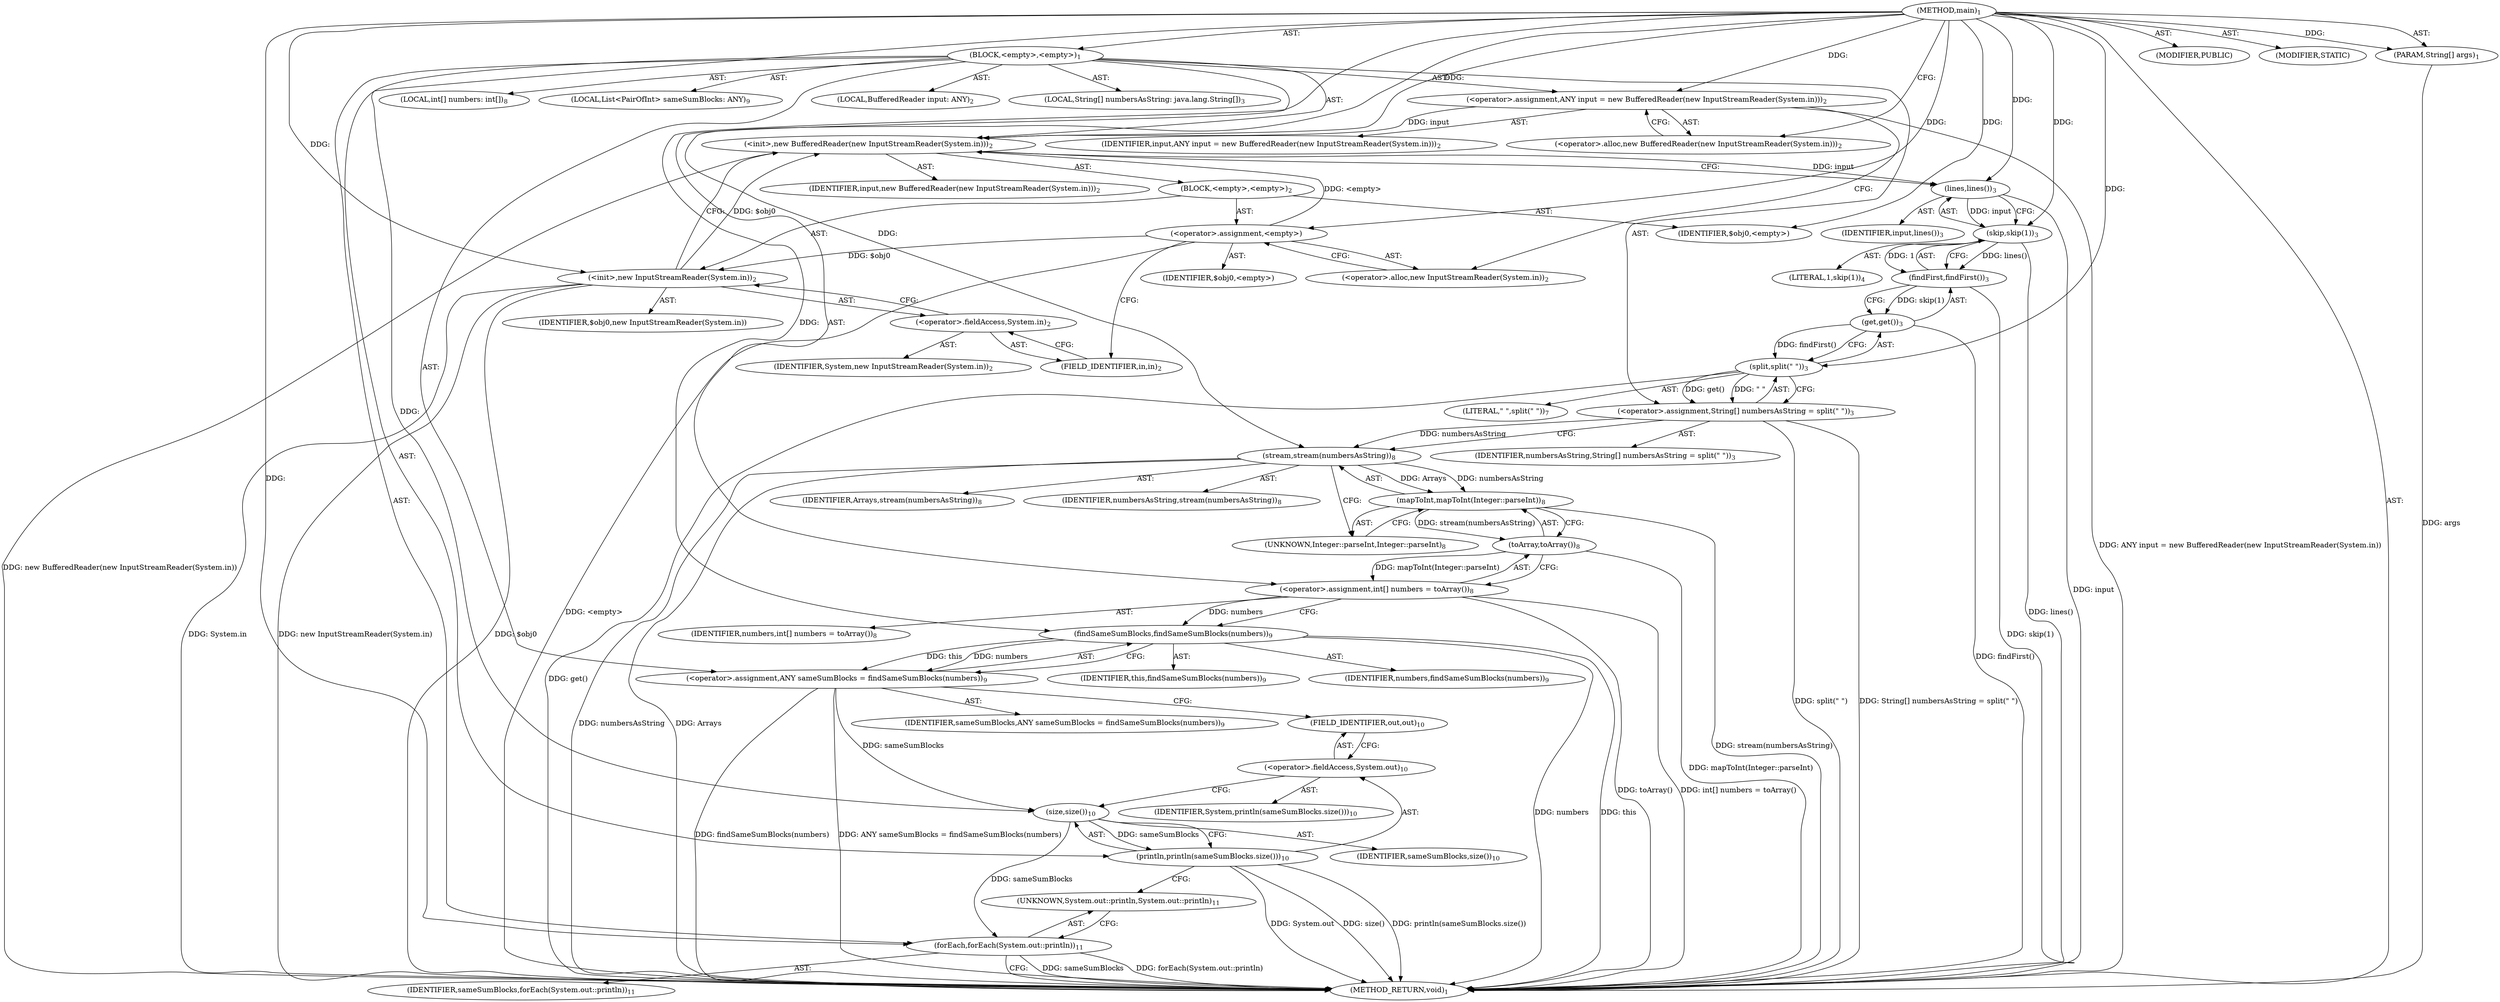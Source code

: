 digraph "main" {  
"19" [label = <(METHOD,main)<SUB>1</SUB>> ]
"20" [label = <(PARAM,String[] args)<SUB>1</SUB>> ]
"21" [label = <(BLOCK,&lt;empty&gt;,&lt;empty&gt;)<SUB>1</SUB>> ]
"4" [label = <(LOCAL,BufferedReader input: ANY)<SUB>2</SUB>> ]
"22" [label = <(&lt;operator&gt;.assignment,ANY input = new BufferedReader(new InputStreamReader(System.in)))<SUB>2</SUB>> ]
"23" [label = <(IDENTIFIER,input,ANY input = new BufferedReader(new InputStreamReader(System.in)))<SUB>2</SUB>> ]
"24" [label = <(&lt;operator&gt;.alloc,new BufferedReader(new InputStreamReader(System.in)))<SUB>2</SUB>> ]
"25" [label = <(&lt;init&gt;,new BufferedReader(new InputStreamReader(System.in)))<SUB>2</SUB>> ]
"3" [label = <(IDENTIFIER,input,new BufferedReader(new InputStreamReader(System.in)))<SUB>2</SUB>> ]
"26" [label = <(BLOCK,&lt;empty&gt;,&lt;empty&gt;)<SUB>2</SUB>> ]
"27" [label = <(&lt;operator&gt;.assignment,&lt;empty&gt;)> ]
"28" [label = <(IDENTIFIER,$obj0,&lt;empty&gt;)> ]
"29" [label = <(&lt;operator&gt;.alloc,new InputStreamReader(System.in))<SUB>2</SUB>> ]
"30" [label = <(&lt;init&gt;,new InputStreamReader(System.in))<SUB>2</SUB>> ]
"31" [label = <(IDENTIFIER,$obj0,new InputStreamReader(System.in))> ]
"32" [label = <(&lt;operator&gt;.fieldAccess,System.in)<SUB>2</SUB>> ]
"33" [label = <(IDENTIFIER,System,new InputStreamReader(System.in))<SUB>2</SUB>> ]
"34" [label = <(FIELD_IDENTIFIER,in,in)<SUB>2</SUB>> ]
"35" [label = <(IDENTIFIER,$obj0,&lt;empty&gt;)> ]
"36" [label = <(LOCAL,String[] numbersAsString: java.lang.String[])<SUB>3</SUB>> ]
"37" [label = <(&lt;operator&gt;.assignment,String[] numbersAsString = split(&quot; &quot;))<SUB>3</SUB>> ]
"38" [label = <(IDENTIFIER,numbersAsString,String[] numbersAsString = split(&quot; &quot;))<SUB>3</SUB>> ]
"39" [label = <(split,split(&quot; &quot;))<SUB>3</SUB>> ]
"40" [label = <(get,get())<SUB>3</SUB>> ]
"41" [label = <(findFirst,findFirst())<SUB>3</SUB>> ]
"42" [label = <(skip,skip(1))<SUB>3</SUB>> ]
"43" [label = <(lines,lines())<SUB>3</SUB>> ]
"44" [label = <(IDENTIFIER,input,lines())<SUB>3</SUB>> ]
"45" [label = <(LITERAL,1,skip(1))<SUB>4</SUB>> ]
"46" [label = <(LITERAL,&quot; &quot;,split(&quot; &quot;))<SUB>7</SUB>> ]
"47" [label = <(LOCAL,int[] numbers: int[])<SUB>8</SUB>> ]
"48" [label = <(&lt;operator&gt;.assignment,int[] numbers = toArray())<SUB>8</SUB>> ]
"49" [label = <(IDENTIFIER,numbers,int[] numbers = toArray())<SUB>8</SUB>> ]
"50" [label = <(toArray,toArray())<SUB>8</SUB>> ]
"51" [label = <(mapToInt,mapToInt(Integer::parseInt))<SUB>8</SUB>> ]
"52" [label = <(stream,stream(numbersAsString))<SUB>8</SUB>> ]
"53" [label = <(IDENTIFIER,Arrays,stream(numbersAsString))<SUB>8</SUB>> ]
"54" [label = <(IDENTIFIER,numbersAsString,stream(numbersAsString))<SUB>8</SUB>> ]
"55" [label = <(UNKNOWN,Integer::parseInt,Integer::parseInt)<SUB>8</SUB>> ]
"56" [label = <(LOCAL,List&lt;PairOfInt&gt; sameSumBlocks: ANY)<SUB>9</SUB>> ]
"57" [label = <(&lt;operator&gt;.assignment,ANY sameSumBlocks = findSameSumBlocks(numbers))<SUB>9</SUB>> ]
"58" [label = <(IDENTIFIER,sameSumBlocks,ANY sameSumBlocks = findSameSumBlocks(numbers))<SUB>9</SUB>> ]
"59" [label = <(findSameSumBlocks,findSameSumBlocks(numbers))<SUB>9</SUB>> ]
"60" [label = <(IDENTIFIER,this,findSameSumBlocks(numbers))<SUB>9</SUB>> ]
"61" [label = <(IDENTIFIER,numbers,findSameSumBlocks(numbers))<SUB>9</SUB>> ]
"62" [label = <(println,println(sameSumBlocks.size()))<SUB>10</SUB>> ]
"63" [label = <(&lt;operator&gt;.fieldAccess,System.out)<SUB>10</SUB>> ]
"64" [label = <(IDENTIFIER,System,println(sameSumBlocks.size()))<SUB>10</SUB>> ]
"65" [label = <(FIELD_IDENTIFIER,out,out)<SUB>10</SUB>> ]
"66" [label = <(size,size())<SUB>10</SUB>> ]
"67" [label = <(IDENTIFIER,sameSumBlocks,size())<SUB>10</SUB>> ]
"68" [label = <(forEach,forEach(System.out::println))<SUB>11</SUB>> ]
"69" [label = <(IDENTIFIER,sameSumBlocks,forEach(System.out::println))<SUB>11</SUB>> ]
"70" [label = <(UNKNOWN,System.out::println,System.out::println)<SUB>11</SUB>> ]
"71" [label = <(MODIFIER,PUBLIC)> ]
"72" [label = <(MODIFIER,STATIC)> ]
"73" [label = <(METHOD_RETURN,void)<SUB>1</SUB>> ]
  "19" -> "20"  [ label = "AST: "] 
  "19" -> "21"  [ label = "AST: "] 
  "19" -> "71"  [ label = "AST: "] 
  "19" -> "72"  [ label = "AST: "] 
  "19" -> "73"  [ label = "AST: "] 
  "21" -> "4"  [ label = "AST: "] 
  "21" -> "22"  [ label = "AST: "] 
  "21" -> "25"  [ label = "AST: "] 
  "21" -> "36"  [ label = "AST: "] 
  "21" -> "37"  [ label = "AST: "] 
  "21" -> "47"  [ label = "AST: "] 
  "21" -> "48"  [ label = "AST: "] 
  "21" -> "56"  [ label = "AST: "] 
  "21" -> "57"  [ label = "AST: "] 
  "21" -> "62"  [ label = "AST: "] 
  "21" -> "68"  [ label = "AST: "] 
  "22" -> "23"  [ label = "AST: "] 
  "22" -> "24"  [ label = "AST: "] 
  "25" -> "3"  [ label = "AST: "] 
  "25" -> "26"  [ label = "AST: "] 
  "26" -> "27"  [ label = "AST: "] 
  "26" -> "30"  [ label = "AST: "] 
  "26" -> "35"  [ label = "AST: "] 
  "27" -> "28"  [ label = "AST: "] 
  "27" -> "29"  [ label = "AST: "] 
  "30" -> "31"  [ label = "AST: "] 
  "30" -> "32"  [ label = "AST: "] 
  "32" -> "33"  [ label = "AST: "] 
  "32" -> "34"  [ label = "AST: "] 
  "37" -> "38"  [ label = "AST: "] 
  "37" -> "39"  [ label = "AST: "] 
  "39" -> "40"  [ label = "AST: "] 
  "39" -> "46"  [ label = "AST: "] 
  "40" -> "41"  [ label = "AST: "] 
  "41" -> "42"  [ label = "AST: "] 
  "42" -> "43"  [ label = "AST: "] 
  "42" -> "45"  [ label = "AST: "] 
  "43" -> "44"  [ label = "AST: "] 
  "48" -> "49"  [ label = "AST: "] 
  "48" -> "50"  [ label = "AST: "] 
  "50" -> "51"  [ label = "AST: "] 
  "51" -> "52"  [ label = "AST: "] 
  "51" -> "55"  [ label = "AST: "] 
  "52" -> "53"  [ label = "AST: "] 
  "52" -> "54"  [ label = "AST: "] 
  "57" -> "58"  [ label = "AST: "] 
  "57" -> "59"  [ label = "AST: "] 
  "59" -> "60"  [ label = "AST: "] 
  "59" -> "61"  [ label = "AST: "] 
  "62" -> "63"  [ label = "AST: "] 
  "62" -> "66"  [ label = "AST: "] 
  "63" -> "64"  [ label = "AST: "] 
  "63" -> "65"  [ label = "AST: "] 
  "66" -> "67"  [ label = "AST: "] 
  "68" -> "69"  [ label = "AST: "] 
  "68" -> "70"  [ label = "AST: "] 
  "22" -> "29"  [ label = "CFG: "] 
  "25" -> "43"  [ label = "CFG: "] 
  "37" -> "52"  [ label = "CFG: "] 
  "48" -> "59"  [ label = "CFG: "] 
  "57" -> "65"  [ label = "CFG: "] 
  "62" -> "70"  [ label = "CFG: "] 
  "68" -> "73"  [ label = "CFG: "] 
  "24" -> "22"  [ label = "CFG: "] 
  "39" -> "37"  [ label = "CFG: "] 
  "50" -> "48"  [ label = "CFG: "] 
  "59" -> "57"  [ label = "CFG: "] 
  "63" -> "66"  [ label = "CFG: "] 
  "66" -> "62"  [ label = "CFG: "] 
  "70" -> "68"  [ label = "CFG: "] 
  "27" -> "34"  [ label = "CFG: "] 
  "30" -> "25"  [ label = "CFG: "] 
  "40" -> "39"  [ label = "CFG: "] 
  "51" -> "50"  [ label = "CFG: "] 
  "65" -> "63"  [ label = "CFG: "] 
  "29" -> "27"  [ label = "CFG: "] 
  "32" -> "30"  [ label = "CFG: "] 
  "41" -> "40"  [ label = "CFG: "] 
  "52" -> "55"  [ label = "CFG: "] 
  "55" -> "51"  [ label = "CFG: "] 
  "34" -> "32"  [ label = "CFG: "] 
  "42" -> "41"  [ label = "CFG: "] 
  "43" -> "42"  [ label = "CFG: "] 
  "19" -> "24"  [ label = "CFG: "] 
  "20" -> "73"  [ label = "DDG: args"] 
  "22" -> "73"  [ label = "DDG: ANY input = new BufferedReader(new InputStreamReader(System.in))"] 
  "27" -> "73"  [ label = "DDG: &lt;empty&gt;"] 
  "30" -> "73"  [ label = "DDG: $obj0"] 
  "30" -> "73"  [ label = "DDG: System.in"] 
  "30" -> "73"  [ label = "DDG: new InputStreamReader(System.in)"] 
  "25" -> "73"  [ label = "DDG: new BufferedReader(new InputStreamReader(System.in))"] 
  "43" -> "73"  [ label = "DDG: input"] 
  "42" -> "73"  [ label = "DDG: lines()"] 
  "41" -> "73"  [ label = "DDG: skip(1)"] 
  "40" -> "73"  [ label = "DDG: findFirst()"] 
  "39" -> "73"  [ label = "DDG: get()"] 
  "37" -> "73"  [ label = "DDG: split(&quot; &quot;)"] 
  "37" -> "73"  [ label = "DDG: String[] numbersAsString = split(&quot; &quot;)"] 
  "52" -> "73"  [ label = "DDG: numbersAsString"] 
  "51" -> "73"  [ label = "DDG: stream(numbersAsString)"] 
  "50" -> "73"  [ label = "DDG: mapToInt(Integer::parseInt)"] 
  "48" -> "73"  [ label = "DDG: toArray()"] 
  "48" -> "73"  [ label = "DDG: int[] numbers = toArray()"] 
  "59" -> "73"  [ label = "DDG: numbers"] 
  "57" -> "73"  [ label = "DDG: findSameSumBlocks(numbers)"] 
  "57" -> "73"  [ label = "DDG: ANY sameSumBlocks = findSameSumBlocks(numbers)"] 
  "62" -> "73"  [ label = "DDG: System.out"] 
  "62" -> "73"  [ label = "DDG: size()"] 
  "62" -> "73"  [ label = "DDG: println(sameSumBlocks.size())"] 
  "68" -> "73"  [ label = "DDG: sameSumBlocks"] 
  "68" -> "73"  [ label = "DDG: forEach(System.out::println)"] 
  "59" -> "73"  [ label = "DDG: this"] 
  "52" -> "73"  [ label = "DDG: Arrays"] 
  "19" -> "20"  [ label = "DDG: "] 
  "19" -> "22"  [ label = "DDG: "] 
  "39" -> "37"  [ label = "DDG: get()"] 
  "39" -> "37"  [ label = "DDG: &quot; &quot;"] 
  "50" -> "48"  [ label = "DDG: mapToInt(Integer::parseInt)"] 
  "59" -> "57"  [ label = "DDG: this"] 
  "59" -> "57"  [ label = "DDG: numbers"] 
  "22" -> "25"  [ label = "DDG: input"] 
  "19" -> "25"  [ label = "DDG: "] 
  "27" -> "25"  [ label = "DDG: &lt;empty&gt;"] 
  "30" -> "25"  [ label = "DDG: $obj0"] 
  "66" -> "62"  [ label = "DDG: sameSumBlocks"] 
  "66" -> "68"  [ label = "DDG: sameSumBlocks"] 
  "19" -> "68"  [ label = "DDG: "] 
  "19" -> "27"  [ label = "DDG: "] 
  "19" -> "35"  [ label = "DDG: "] 
  "40" -> "39"  [ label = "DDG: findFirst()"] 
  "19" -> "39"  [ label = "DDG: "] 
  "51" -> "50"  [ label = "DDG: stream(numbersAsString)"] 
  "19" -> "59"  [ label = "DDG: "] 
  "48" -> "59"  [ label = "DDG: numbers"] 
  "57" -> "66"  [ label = "DDG: sameSumBlocks"] 
  "19" -> "66"  [ label = "DDG: "] 
  "27" -> "30"  [ label = "DDG: $obj0"] 
  "19" -> "30"  [ label = "DDG: "] 
  "41" -> "40"  [ label = "DDG: skip(1)"] 
  "52" -> "51"  [ label = "DDG: Arrays"] 
  "52" -> "51"  [ label = "DDG: numbersAsString"] 
  "42" -> "41"  [ label = "DDG: lines()"] 
  "42" -> "41"  [ label = "DDG: 1"] 
  "19" -> "52"  [ label = "DDG: "] 
  "37" -> "52"  [ label = "DDG: numbersAsString"] 
  "43" -> "42"  [ label = "DDG: input"] 
  "19" -> "42"  [ label = "DDG: "] 
  "25" -> "43"  [ label = "DDG: input"] 
  "19" -> "43"  [ label = "DDG: "] 
}
